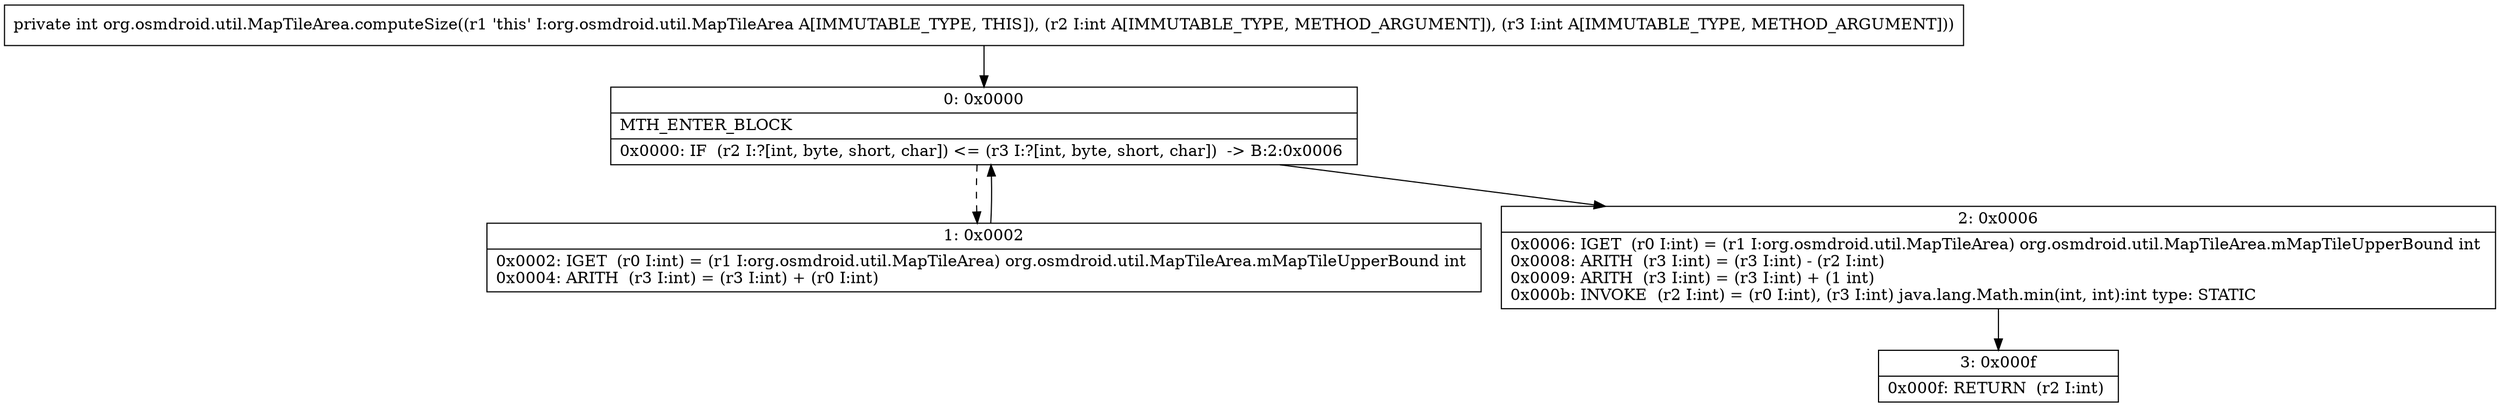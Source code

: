 digraph "CFG fororg.osmdroid.util.MapTileArea.computeSize(II)I" {
Node_0 [shape=record,label="{0\:\ 0x0000|MTH_ENTER_BLOCK\l|0x0000: IF  (r2 I:?[int, byte, short, char]) \<= (r3 I:?[int, byte, short, char])  \-\> B:2:0x0006 \l}"];
Node_1 [shape=record,label="{1\:\ 0x0002|0x0002: IGET  (r0 I:int) = (r1 I:org.osmdroid.util.MapTileArea) org.osmdroid.util.MapTileArea.mMapTileUpperBound int \l0x0004: ARITH  (r3 I:int) = (r3 I:int) + (r0 I:int) \l}"];
Node_2 [shape=record,label="{2\:\ 0x0006|0x0006: IGET  (r0 I:int) = (r1 I:org.osmdroid.util.MapTileArea) org.osmdroid.util.MapTileArea.mMapTileUpperBound int \l0x0008: ARITH  (r3 I:int) = (r3 I:int) \- (r2 I:int) \l0x0009: ARITH  (r3 I:int) = (r3 I:int) + (1 int) \l0x000b: INVOKE  (r2 I:int) = (r0 I:int), (r3 I:int) java.lang.Math.min(int, int):int type: STATIC \l}"];
Node_3 [shape=record,label="{3\:\ 0x000f|0x000f: RETURN  (r2 I:int) \l}"];
MethodNode[shape=record,label="{private int org.osmdroid.util.MapTileArea.computeSize((r1 'this' I:org.osmdroid.util.MapTileArea A[IMMUTABLE_TYPE, THIS]), (r2 I:int A[IMMUTABLE_TYPE, METHOD_ARGUMENT]), (r3 I:int A[IMMUTABLE_TYPE, METHOD_ARGUMENT])) }"];
MethodNode -> Node_0;
Node_0 -> Node_1[style=dashed];
Node_0 -> Node_2;
Node_1 -> Node_0;
Node_2 -> Node_3;
}

